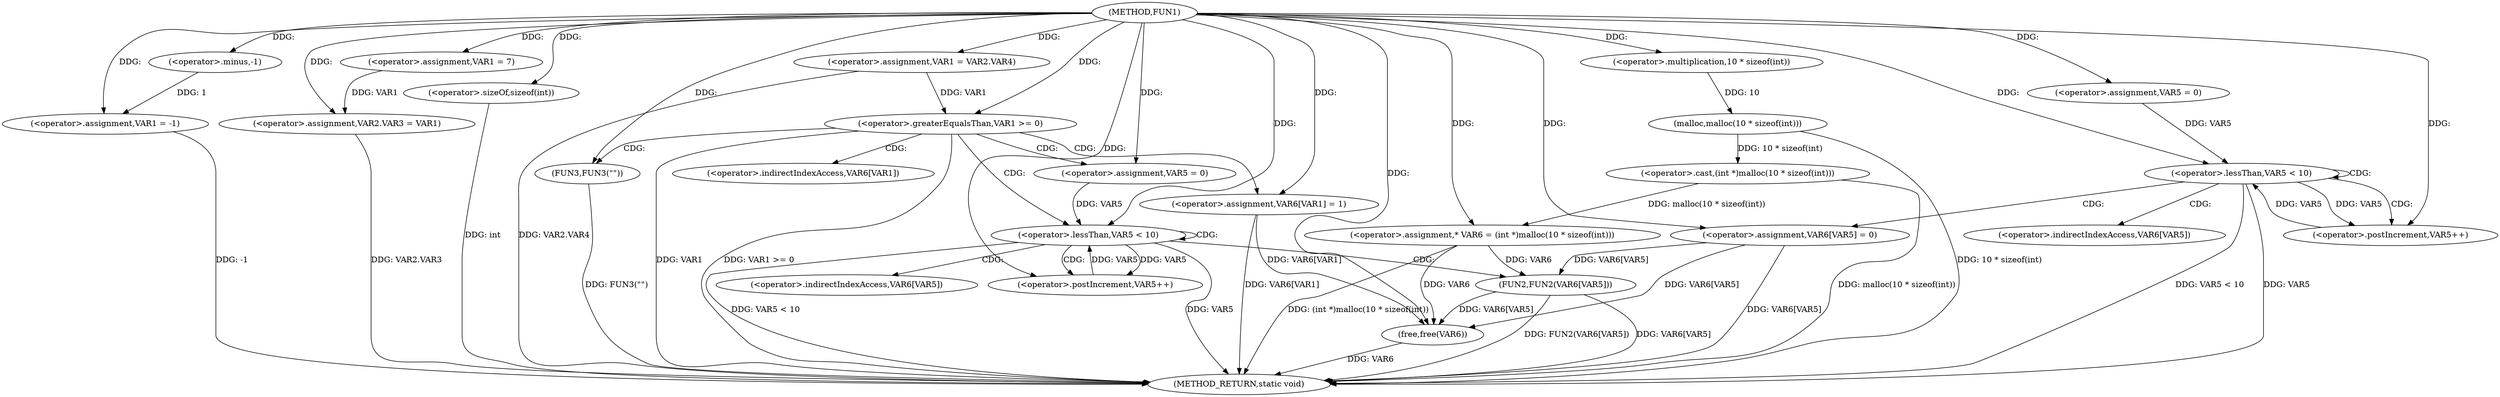 digraph FUN1 {  
"1000100" [label = "(METHOD,FUN1)" ]
"1000180" [label = "(METHOD_RETURN,static void)" ]
"1000104" [label = "(<operator>.assignment,VAR1 = -1)" ]
"1000106" [label = "(<operator>.minus,-1)" ]
"1000108" [label = "(<operator>.assignment,VAR1 = 7)" ]
"1000111" [label = "(<operator>.assignment,VAR2.VAR3 = VAR1)" ]
"1000118" [label = "(<operator>.assignment,VAR1 = VAR2.VAR4)" ]
"1000126" [label = "(<operator>.assignment,* VAR6 = (int *)malloc(10 * sizeof(int)))" ]
"1000128" [label = "(<operator>.cast,(int *)malloc(10 * sizeof(int)))" ]
"1000130" [label = "(malloc,malloc(10 * sizeof(int)))" ]
"1000131" [label = "(<operator>.multiplication,10 * sizeof(int))" ]
"1000133" [label = "(<operator>.sizeOf,sizeof(int))" ]
"1000136" [label = "(<operator>.assignment,VAR5 = 0)" ]
"1000139" [label = "(<operator>.lessThan,VAR5 < 10)" ]
"1000142" [label = "(<operator>.postIncrement,VAR5++)" ]
"1000145" [label = "(<operator>.assignment,VAR6[VAR5] = 0)" ]
"1000151" [label = "(<operator>.greaterEqualsThan,VAR1 >= 0)" ]
"1000155" [label = "(<operator>.assignment,VAR6[VAR1] = 1)" ]
"1000161" [label = "(<operator>.assignment,VAR5 = 0)" ]
"1000164" [label = "(<operator>.lessThan,VAR5 < 10)" ]
"1000167" [label = "(<operator>.postIncrement,VAR5++)" ]
"1000170" [label = "(FUN2,FUN2(VAR6[VAR5]))" ]
"1000176" [label = "(FUN3,FUN3(\"\"))" ]
"1000178" [label = "(free,free(VAR6))" ]
"1000146" [label = "(<operator>.indirectIndexAccess,VAR6[VAR5])" ]
"1000156" [label = "(<operator>.indirectIndexAccess,VAR6[VAR1])" ]
"1000171" [label = "(<operator>.indirectIndexAccess,VAR6[VAR5])" ]
  "1000151" -> "1000180"  [ label = "DDG: VAR1 >= 0"] 
  "1000139" -> "1000180"  [ label = "DDG: VAR5 < 10"] 
  "1000176" -> "1000180"  [ label = "DDG: FUN3(\"\")"] 
  "1000118" -> "1000180"  [ label = "DDG: VAR2.VAR4"] 
  "1000170" -> "1000180"  [ label = "DDG: FUN2(VAR6[VAR5])"] 
  "1000145" -> "1000180"  [ label = "DDG: VAR6[VAR5]"] 
  "1000104" -> "1000180"  [ label = "DDG: -1"] 
  "1000128" -> "1000180"  [ label = "DDG: malloc(10 * sizeof(int))"] 
  "1000164" -> "1000180"  [ label = "DDG: VAR5 < 10"] 
  "1000178" -> "1000180"  [ label = "DDG: VAR6"] 
  "1000139" -> "1000180"  [ label = "DDG: VAR5"] 
  "1000151" -> "1000180"  [ label = "DDG: VAR1"] 
  "1000133" -> "1000180"  [ label = "DDG: int"] 
  "1000111" -> "1000180"  [ label = "DDG: VAR2.VAR3"] 
  "1000170" -> "1000180"  [ label = "DDG: VAR6[VAR5]"] 
  "1000126" -> "1000180"  [ label = "DDG: (int *)malloc(10 * sizeof(int))"] 
  "1000155" -> "1000180"  [ label = "DDG: VAR6[VAR1]"] 
  "1000130" -> "1000180"  [ label = "DDG: 10 * sizeof(int)"] 
  "1000164" -> "1000180"  [ label = "DDG: VAR5"] 
  "1000106" -> "1000104"  [ label = "DDG: 1"] 
  "1000100" -> "1000104"  [ label = "DDG: "] 
  "1000100" -> "1000106"  [ label = "DDG: "] 
  "1000100" -> "1000108"  [ label = "DDG: "] 
  "1000108" -> "1000111"  [ label = "DDG: VAR1"] 
  "1000100" -> "1000111"  [ label = "DDG: "] 
  "1000100" -> "1000118"  [ label = "DDG: "] 
  "1000128" -> "1000126"  [ label = "DDG: malloc(10 * sizeof(int))"] 
  "1000100" -> "1000126"  [ label = "DDG: "] 
  "1000130" -> "1000128"  [ label = "DDG: 10 * sizeof(int)"] 
  "1000131" -> "1000130"  [ label = "DDG: 10"] 
  "1000100" -> "1000131"  [ label = "DDG: "] 
  "1000100" -> "1000133"  [ label = "DDG: "] 
  "1000100" -> "1000136"  [ label = "DDG: "] 
  "1000142" -> "1000139"  [ label = "DDG: VAR5"] 
  "1000136" -> "1000139"  [ label = "DDG: VAR5"] 
  "1000100" -> "1000139"  [ label = "DDG: "] 
  "1000139" -> "1000142"  [ label = "DDG: VAR5"] 
  "1000100" -> "1000142"  [ label = "DDG: "] 
  "1000100" -> "1000145"  [ label = "DDG: "] 
  "1000118" -> "1000151"  [ label = "DDG: VAR1"] 
  "1000100" -> "1000151"  [ label = "DDG: "] 
  "1000100" -> "1000155"  [ label = "DDG: "] 
  "1000100" -> "1000161"  [ label = "DDG: "] 
  "1000167" -> "1000164"  [ label = "DDG: VAR5"] 
  "1000161" -> "1000164"  [ label = "DDG: VAR5"] 
  "1000100" -> "1000164"  [ label = "DDG: "] 
  "1000164" -> "1000167"  [ label = "DDG: VAR5"] 
  "1000100" -> "1000167"  [ label = "DDG: "] 
  "1000126" -> "1000170"  [ label = "DDG: VAR6"] 
  "1000145" -> "1000170"  [ label = "DDG: VAR6[VAR5]"] 
  "1000100" -> "1000176"  [ label = "DDG: "] 
  "1000126" -> "1000178"  [ label = "DDG: VAR6"] 
  "1000170" -> "1000178"  [ label = "DDG: VAR6[VAR5]"] 
  "1000155" -> "1000178"  [ label = "DDG: VAR6[VAR1]"] 
  "1000145" -> "1000178"  [ label = "DDG: VAR6[VAR5]"] 
  "1000100" -> "1000178"  [ label = "DDG: "] 
  "1000139" -> "1000142"  [ label = "CDG: "] 
  "1000139" -> "1000145"  [ label = "CDG: "] 
  "1000139" -> "1000139"  [ label = "CDG: "] 
  "1000139" -> "1000146"  [ label = "CDG: "] 
  "1000151" -> "1000164"  [ label = "CDG: "] 
  "1000151" -> "1000155"  [ label = "CDG: "] 
  "1000151" -> "1000156"  [ label = "CDG: "] 
  "1000151" -> "1000161"  [ label = "CDG: "] 
  "1000151" -> "1000176"  [ label = "CDG: "] 
  "1000164" -> "1000164"  [ label = "CDG: "] 
  "1000164" -> "1000167"  [ label = "CDG: "] 
  "1000164" -> "1000170"  [ label = "CDG: "] 
  "1000164" -> "1000171"  [ label = "CDG: "] 
}
